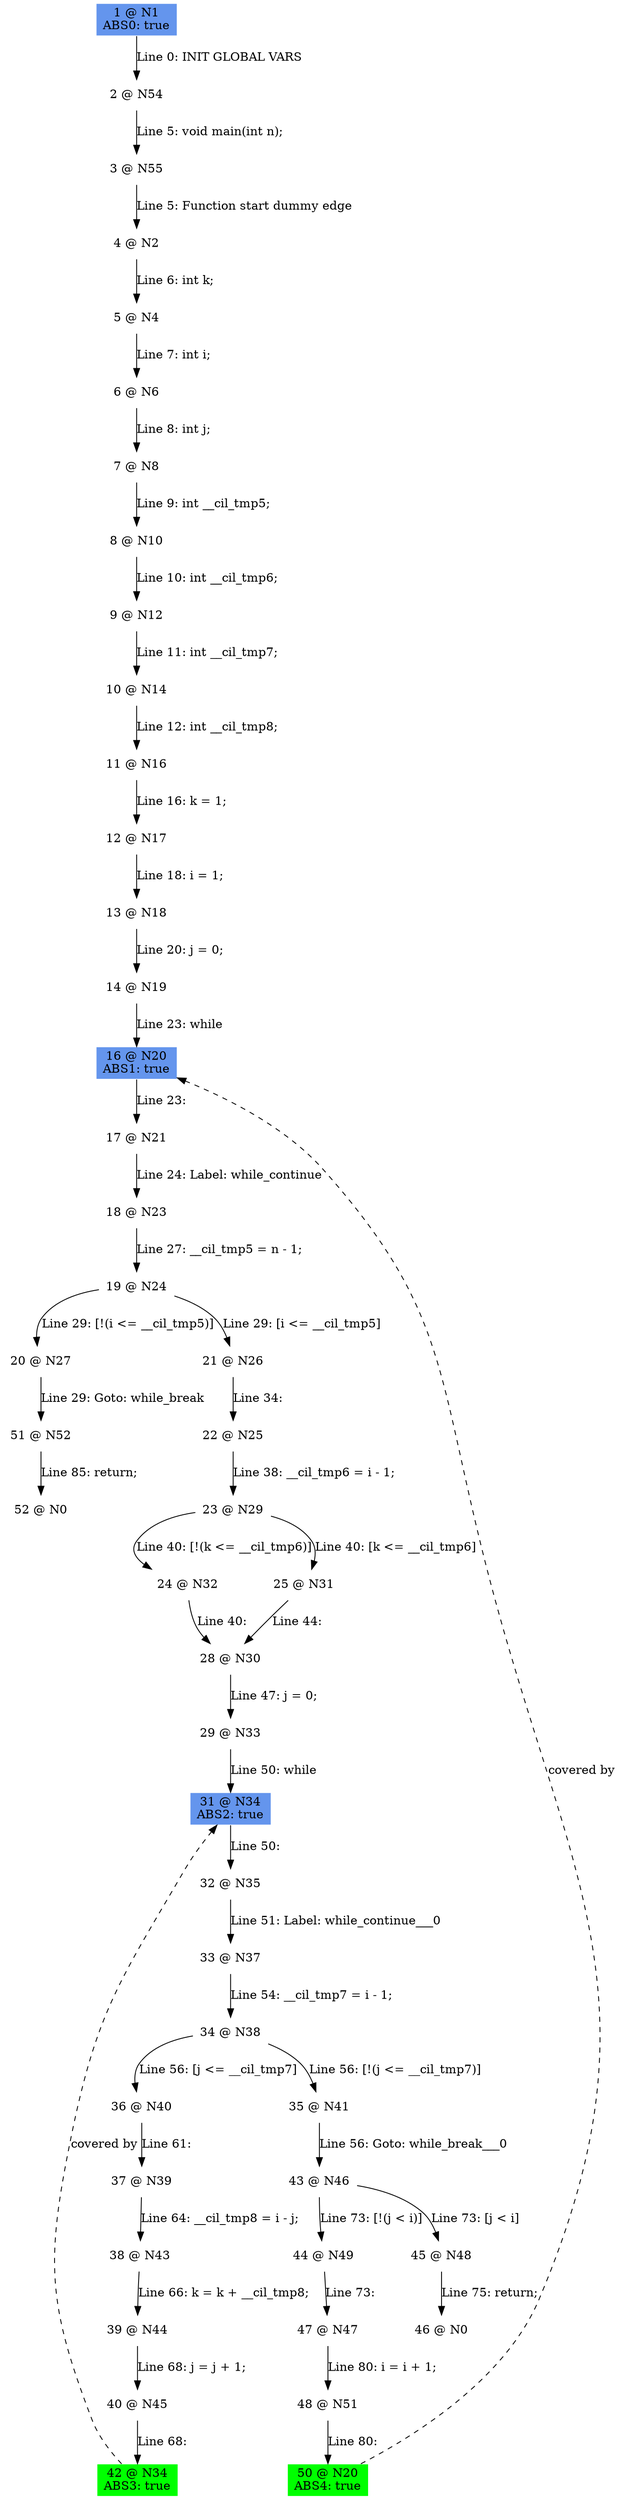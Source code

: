 digraph ARG {
node [style="filled" shape="box" color="white"]
1 [fillcolor="cornflowerblue" label="1 @ N1\nABS0: true" id="1"]
2 [label="2 @ N54" id="2"]
3 [label="3 @ N55" id="3"]
4 [label="4 @ N2" id="4"]
5 [label="5 @ N4" id="5"]
6 [label="6 @ N6" id="6"]
7 [label="7 @ N8" id="7"]
8 [label="8 @ N10" id="8"]
9 [label="9 @ N12" id="9"]
10 [label="10 @ N14" id="10"]
11 [label="11 @ N16" id="11"]
12 [label="12 @ N17" id="12"]
13 [label="13 @ N18" id="13"]
14 [label="14 @ N19" id="14"]
16 [fillcolor="cornflowerblue" label="16 @ N20\nABS1: true" id="16"]
17 [label="17 @ N21" id="17"]
18 [label="18 @ N23" id="18"]
19 [label="19 @ N24" id="19"]
21 [label="21 @ N26" id="21"]
22 [label="22 @ N25" id="22"]
23 [label="23 @ N29" id="23"]
25 [label="25 @ N31" id="25"]
28 [label="28 @ N30" id="28"]
29 [label="29 @ N33" id="29"]
31 [fillcolor="cornflowerblue" label="31 @ N34\nABS2: true" id="31"]
32 [label="32 @ N35" id="32"]
33 [label="33 @ N37" id="33"]
34 [label="34 @ N38" id="34"]
36 [label="36 @ N40" id="36"]
37 [label="37 @ N39" id="37"]
38 [label="38 @ N43" id="38"]
39 [label="39 @ N44" id="39"]
40 [label="40 @ N45" id="40"]
42 [fillcolor="green" label="42 @ N34\nABS3: true" id="42"]
35 [label="35 @ N41" id="35"]
43 [label="43 @ N46" id="43"]
45 [label="45 @ N48" id="45"]
46 [label="46 @ N0" id="46"]
44 [label="44 @ N49" id="44"]
47 [label="47 @ N47" id="47"]
48 [label="48 @ N51" id="48"]
50 [fillcolor="green" label="50 @ N20\nABS4: true" id="50"]
24 [label="24 @ N32" id="24"]
20 [label="20 @ N27" id="20"]
51 [label="51 @ N52" id="51"]
52 [label="52 @ N0" id="52"]
1 -> 2 [label="Line 0: INIT GLOBAL VARS" id="1 -> 2"]
2 -> 3 [label="Line 5: void main(int n);" id="2 -> 3"]
3 -> 4 [label="Line 5: Function start dummy edge" id="3 -> 4"]
4 -> 5 [label="Line 6: int k;" id="4 -> 5"]
5 -> 6 [label="Line 7: int i;" id="5 -> 6"]
6 -> 7 [label="Line 8: int j;" id="6 -> 7"]
7 -> 8 [label="Line 9: int __cil_tmp5;" id="7 -> 8"]
8 -> 9 [label="Line 10: int __cil_tmp6;" id="8 -> 9"]
9 -> 10 [label="Line 11: int __cil_tmp7;" id="9 -> 10"]
10 -> 11 [label="Line 12: int __cil_tmp8;" id="10 -> 11"]
11 -> 12 [label="Line 16: k = 1;" id="11 -> 12"]
12 -> 13 [label="Line 18: i = 1;" id="12 -> 13"]
13 -> 14 [label="Line 20: j = 0;" id="13 -> 14"]
14 -> 16 [label="Line 23: while" id="14 -> 16"]
50 -> 16 [style="dashed" weight="0" label="covered by"]
16 -> 17 [label="Line 23: " id="16 -> 17"]
17 -> 18 [label="Line 24: Label: while_continue" id="17 -> 18"]
18 -> 19 [label="Line 27: __cil_tmp5 = n - 1;" id="18 -> 19"]
19 -> 20 [label="Line 29: [!(i <= __cil_tmp5)]" id="19 -> 20"]
19 -> 21 [label="Line 29: [i <= __cil_tmp5]" id="19 -> 21"]
21 -> 22 [label="Line 34: " id="21 -> 22"]
22 -> 23 [label="Line 38: __cil_tmp6 = i - 1;" id="22 -> 23"]
23 -> 24 [label="Line 40: [!(k <= __cil_tmp6)]" id="23 -> 24"]
23 -> 25 [label="Line 40: [k <= __cil_tmp6]" id="23 -> 25"]
25 -> 28 [label="Line 44: " id="25 -> 28"]
28 -> 29 [label="Line 47: j = 0;" id="28 -> 29"]
29 -> 31 [label="Line 50: while" id="29 -> 31"]
42 -> 31 [style="dashed" weight="0" label="covered by"]
31 -> 32 [label="Line 50: " id="31 -> 32"]
32 -> 33 [label="Line 51: Label: while_continue___0" id="32 -> 33"]
33 -> 34 [label="Line 54: __cil_tmp7 = i - 1;" id="33 -> 34"]
34 -> 35 [label="Line 56: [!(j <= __cil_tmp7)]" id="34 -> 35"]
34 -> 36 [label="Line 56: [j <= __cil_tmp7]" id="34 -> 36"]
36 -> 37 [label="Line 61: " id="36 -> 37"]
37 -> 38 [label="Line 64: __cil_tmp8 = i - j;" id="37 -> 38"]
38 -> 39 [label="Line 66: k = k + __cil_tmp8;" id="38 -> 39"]
39 -> 40 [label="Line 68: j = j + 1;" id="39 -> 40"]
40 -> 42 [label="Line 68: " id="40 -> 42"]
35 -> 43 [label="Line 56: Goto: while_break___0" id="35 -> 43"]
43 -> 44 [label="Line 73: [!(j < i)]" id="43 -> 44"]
43 -> 45 [label="Line 73: [j < i]" id="43 -> 45"]
45 -> 46 [label="Line 75: return;" id="45 -> 46"]
44 -> 47 [label="Line 73: " id="44 -> 47"]
47 -> 48 [label="Line 80: i = i + 1;" id="47 -> 48"]
48 -> 50 [label="Line 80: " id="48 -> 50"]
24 -> 28 [label="Line 40: " id="24 -> 28"]
20 -> 51 [label="Line 29: Goto: while_break" id="20 -> 51"]
51 -> 52 [label="Line 85: return;" id="51 -> 52"]
}
